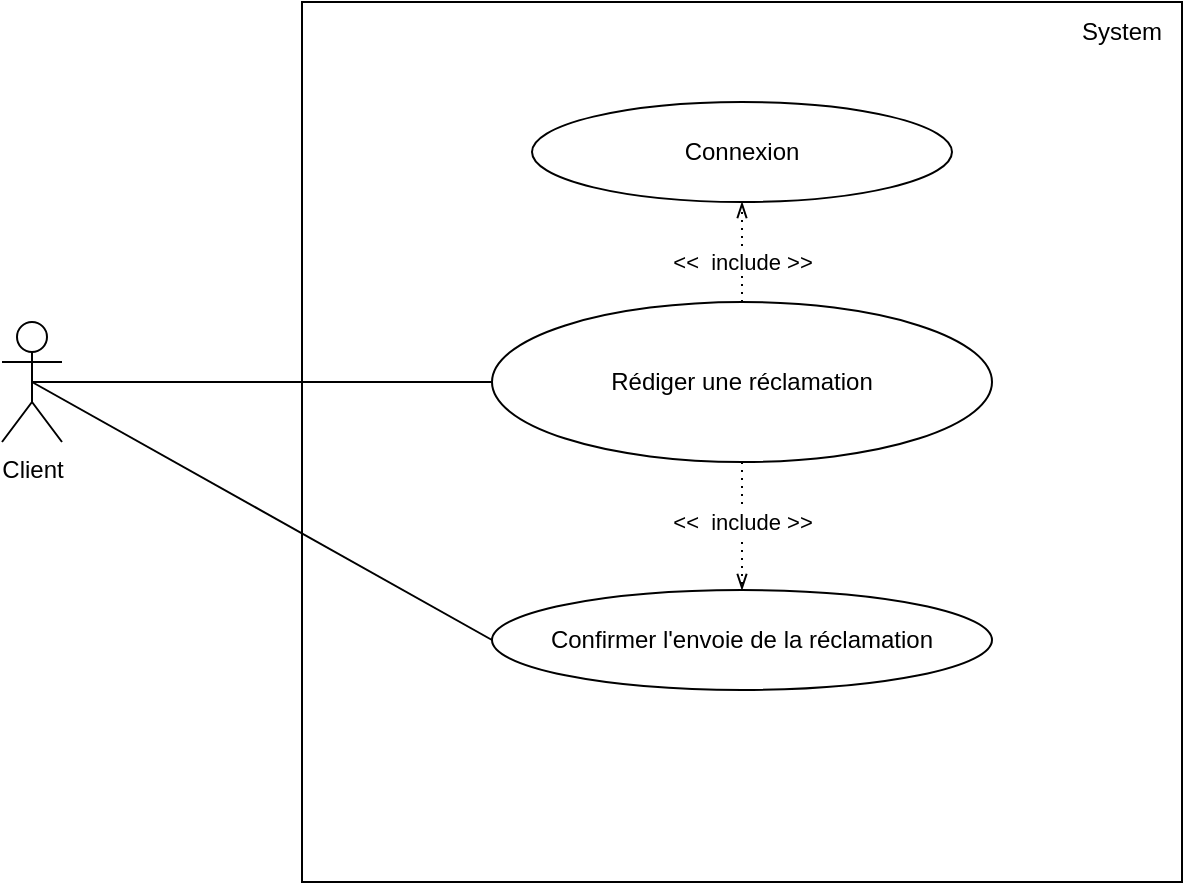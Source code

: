 <mxfile version="15.8.7" type="device"><diagram id="epBOu_vqDAwq8gdH6Nna" name="Page-1"><mxGraphModel dx="702" dy="672" grid="1" gridSize="10" guides="1" tooltips="1" connect="1" arrows="1" fold="1" page="1" pageScale="1" pageWidth="1169" pageHeight="827" math="0" shadow="0"><root><mxCell id="0"/><mxCell id="1" parent="0"/><mxCell id="SyqVopQWiw1XdFpa0Bdy-1" value="" style="whiteSpace=wrap;html=1;aspect=fixed;" vertex="1" parent="1"><mxGeometry x="200" y="120" width="440" height="440" as="geometry"/></mxCell><mxCell id="SyqVopQWiw1XdFpa0Bdy-2" value="System" style="text;html=1;strokeColor=none;fillColor=none;align=center;verticalAlign=middle;whiteSpace=wrap;rounded=0;" vertex="1" parent="1"><mxGeometry x="580" y="120" width="60" height="30" as="geometry"/></mxCell><mxCell id="SyqVopQWiw1XdFpa0Bdy-3" value="Client" style="shape=umlActor;verticalLabelPosition=bottom;verticalAlign=top;html=1;outlineConnect=0;" vertex="1" parent="1"><mxGeometry x="50" y="280" width="30" height="60" as="geometry"/></mxCell><mxCell id="SyqVopQWiw1XdFpa0Bdy-4" value="Rédiger une réclamation" style="ellipse;whiteSpace=wrap;html=1;" vertex="1" parent="1"><mxGeometry x="295" y="270" width="250" height="80" as="geometry"/></mxCell><mxCell id="SyqVopQWiw1XdFpa0Bdy-5" value="Connexion" style="ellipse;whiteSpace=wrap;html=1;" vertex="1" parent="1"><mxGeometry x="315" y="170" width="210" height="50" as="geometry"/></mxCell><mxCell id="SyqVopQWiw1XdFpa0Bdy-6" value="" style="endArrow=openThin;dashed=1;html=1;dashPattern=1 3;strokeWidth=1;rounded=0;exitX=0.5;exitY=0;exitDx=0;exitDy=0;entryX=0.5;entryY=1;entryDx=0;entryDy=0;endFill=0;" edge="1" parent="1" source="SyqVopQWiw1XdFpa0Bdy-4" target="SyqVopQWiw1XdFpa0Bdy-5"><mxGeometry width="50" height="50" relative="1" as="geometry"><mxPoint x="460" y="370" as="sourcePoint"/><mxPoint x="510" y="320" as="targetPoint"/></mxGeometry></mxCell><mxCell id="SyqVopQWiw1XdFpa0Bdy-7" value="&amp;lt;&amp;lt;&amp;nbsp; include &amp;gt;&amp;gt;" style="edgeLabel;html=1;align=center;verticalAlign=middle;resizable=0;points=[];" vertex="1" connectable="0" parent="SyqVopQWiw1XdFpa0Bdy-6"><mxGeometry x="0.16" relative="1" as="geometry"><mxPoint y="9" as="offset"/></mxGeometry></mxCell><mxCell id="SyqVopQWiw1XdFpa0Bdy-8" value="Confirmer l'envoie de la réclamation" style="ellipse;whiteSpace=wrap;html=1;" vertex="1" parent="1"><mxGeometry x="295" y="414" width="250" height="50" as="geometry"/></mxCell><mxCell id="SyqVopQWiw1XdFpa0Bdy-9" value="" style="endArrow=openThin;dashed=1;html=1;dashPattern=1 3;strokeWidth=1;rounded=0;exitX=0.5;exitY=1;exitDx=0;exitDy=0;entryX=0.5;entryY=0;entryDx=0;entryDy=0;endFill=0;" edge="1" parent="1" source="SyqVopQWiw1XdFpa0Bdy-4" target="SyqVopQWiw1XdFpa0Bdy-8"><mxGeometry width="50" height="50" relative="1" as="geometry"><mxPoint x="430" y="280" as="sourcePoint"/><mxPoint x="430" y="230" as="targetPoint"/></mxGeometry></mxCell><mxCell id="SyqVopQWiw1XdFpa0Bdy-10" value="&amp;lt;&amp;lt;&amp;nbsp; include &amp;gt;&amp;gt;" style="edgeLabel;html=1;align=center;verticalAlign=middle;resizable=0;points=[];" vertex="1" connectable="0" parent="SyqVopQWiw1XdFpa0Bdy-9"><mxGeometry x="0.16" relative="1" as="geometry"><mxPoint y="-7" as="offset"/></mxGeometry></mxCell><mxCell id="SyqVopQWiw1XdFpa0Bdy-11" value="" style="endArrow=none;html=1;rounded=0;strokeWidth=1;exitX=0.5;exitY=0.5;exitDx=0;exitDy=0;exitPerimeter=0;entryX=0;entryY=0.5;entryDx=0;entryDy=0;" edge="1" parent="1" source="SyqVopQWiw1XdFpa0Bdy-3" target="SyqVopQWiw1XdFpa0Bdy-4"><mxGeometry width="50" height="50" relative="1" as="geometry"><mxPoint x="340" y="360" as="sourcePoint"/><mxPoint x="390" y="310" as="targetPoint"/></mxGeometry></mxCell><mxCell id="SyqVopQWiw1XdFpa0Bdy-12" value="" style="endArrow=none;html=1;rounded=0;strokeWidth=1;exitX=0.5;exitY=0.5;exitDx=0;exitDy=0;exitPerimeter=0;entryX=0;entryY=0.5;entryDx=0;entryDy=0;" edge="1" parent="1" source="SyqVopQWiw1XdFpa0Bdy-3" target="SyqVopQWiw1XdFpa0Bdy-8"><mxGeometry width="50" height="50" relative="1" as="geometry"><mxPoint x="340" y="360" as="sourcePoint"/><mxPoint x="390" y="310" as="targetPoint"/></mxGeometry></mxCell></root></mxGraphModel></diagram></mxfile>